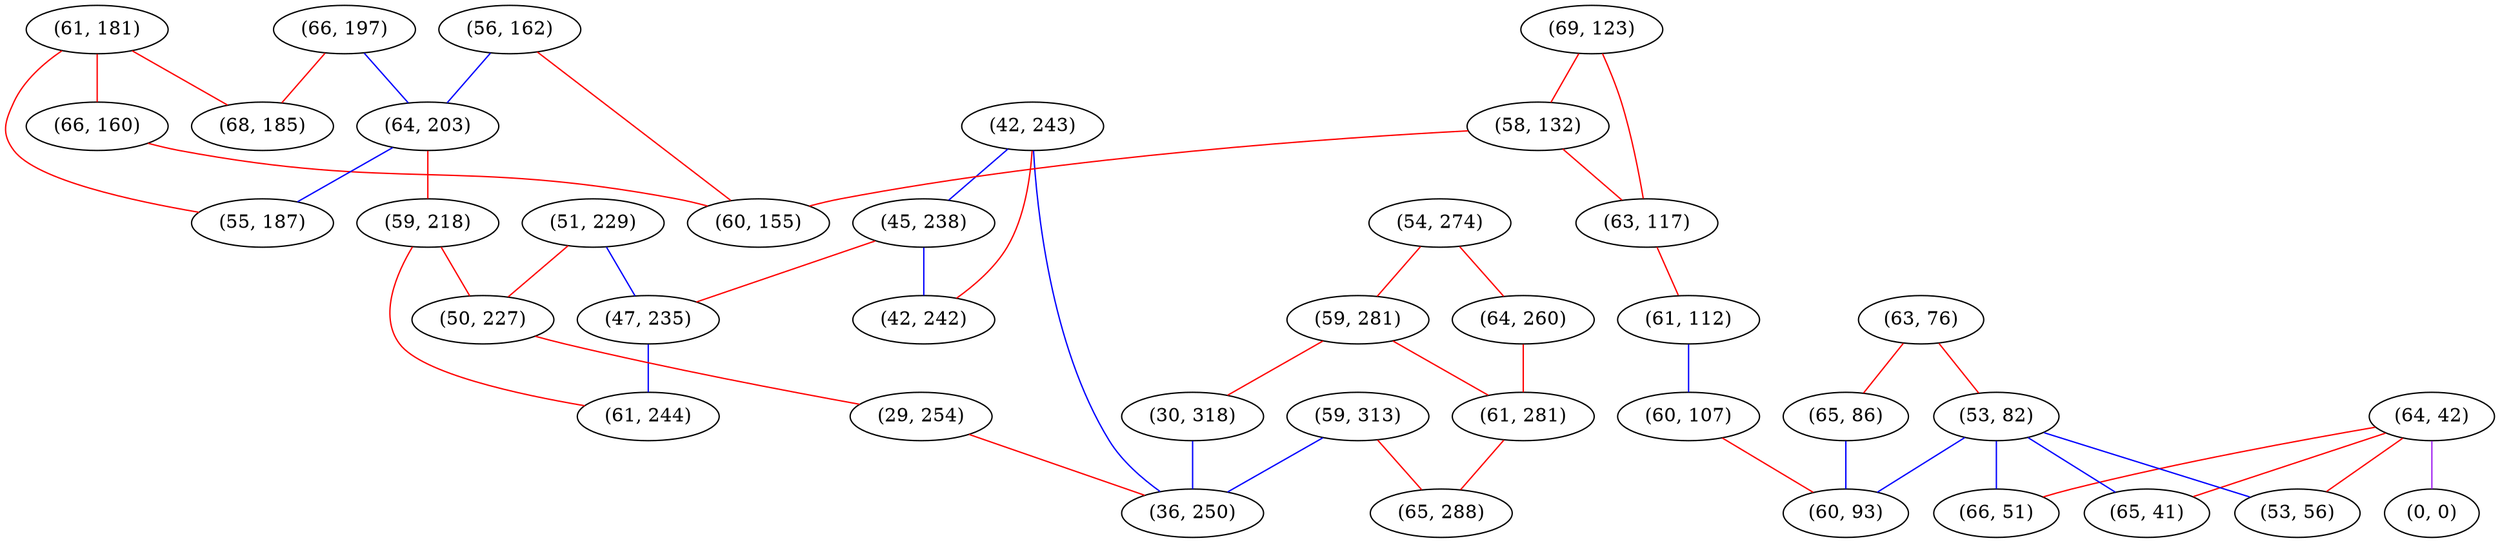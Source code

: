 graph "" {
"(69, 123)";
"(42, 243)";
"(61, 181)";
"(63, 76)";
"(66, 160)";
"(54, 274)";
"(56, 162)";
"(66, 197)";
"(45, 238)";
"(51, 229)";
"(47, 235)";
"(64, 203)";
"(64, 42)";
"(53, 82)";
"(58, 132)";
"(0, 0)";
"(66, 51)";
"(59, 281)";
"(60, 155)";
"(30, 318)";
"(65, 86)";
"(63, 117)";
"(61, 112)";
"(59, 218)";
"(50, 227)";
"(60, 107)";
"(55, 187)";
"(29, 254)";
"(61, 244)";
"(59, 313)";
"(42, 242)";
"(36, 250)";
"(68, 185)";
"(65, 41)";
"(64, 260)";
"(61, 281)";
"(65, 288)";
"(60, 93)";
"(53, 56)";
"(69, 123)" -- "(63, 117)"  [color=red, key=0, weight=1];
"(69, 123)" -- "(58, 132)"  [color=red, key=0, weight=1];
"(42, 243)" -- "(45, 238)"  [color=blue, key=0, weight=3];
"(42, 243)" -- "(36, 250)"  [color=blue, key=0, weight=3];
"(42, 243)" -- "(42, 242)"  [color=red, key=0, weight=1];
"(61, 181)" -- "(55, 187)"  [color=red, key=0, weight=1];
"(61, 181)" -- "(68, 185)"  [color=red, key=0, weight=1];
"(61, 181)" -- "(66, 160)"  [color=red, key=0, weight=1];
"(63, 76)" -- "(65, 86)"  [color=red, key=0, weight=1];
"(63, 76)" -- "(53, 82)"  [color=red, key=0, weight=1];
"(66, 160)" -- "(60, 155)"  [color=red, key=0, weight=1];
"(54, 274)" -- "(59, 281)"  [color=red, key=0, weight=1];
"(54, 274)" -- "(64, 260)"  [color=red, key=0, weight=1];
"(56, 162)" -- "(64, 203)"  [color=blue, key=0, weight=3];
"(56, 162)" -- "(60, 155)"  [color=red, key=0, weight=1];
"(66, 197)" -- "(64, 203)"  [color=blue, key=0, weight=3];
"(66, 197)" -- "(68, 185)"  [color=red, key=0, weight=1];
"(45, 238)" -- "(47, 235)"  [color=red, key=0, weight=1];
"(45, 238)" -- "(42, 242)"  [color=blue, key=0, weight=3];
"(51, 229)" -- "(47, 235)"  [color=blue, key=0, weight=3];
"(51, 229)" -- "(50, 227)"  [color=red, key=0, weight=1];
"(47, 235)" -- "(61, 244)"  [color=blue, key=0, weight=3];
"(64, 203)" -- "(55, 187)"  [color=blue, key=0, weight=3];
"(64, 203)" -- "(59, 218)"  [color=red, key=0, weight=1];
"(64, 42)" -- "(0, 0)"  [color=purple, key=0, weight=4];
"(64, 42)" -- "(66, 51)"  [color=red, key=0, weight=1];
"(64, 42)" -- "(65, 41)"  [color=red, key=0, weight=1];
"(64, 42)" -- "(53, 56)"  [color=red, key=0, weight=1];
"(53, 82)" -- "(60, 93)"  [color=blue, key=0, weight=3];
"(53, 82)" -- "(66, 51)"  [color=blue, key=0, weight=3];
"(53, 82)" -- "(65, 41)"  [color=blue, key=0, weight=3];
"(53, 82)" -- "(53, 56)"  [color=blue, key=0, weight=3];
"(58, 132)" -- "(63, 117)"  [color=red, key=0, weight=1];
"(58, 132)" -- "(60, 155)"  [color=red, key=0, weight=1];
"(59, 281)" -- "(61, 281)"  [color=red, key=0, weight=1];
"(59, 281)" -- "(30, 318)"  [color=red, key=0, weight=1];
"(30, 318)" -- "(36, 250)"  [color=blue, key=0, weight=3];
"(65, 86)" -- "(60, 93)"  [color=blue, key=0, weight=3];
"(63, 117)" -- "(61, 112)"  [color=red, key=0, weight=1];
"(61, 112)" -- "(60, 107)"  [color=blue, key=0, weight=3];
"(59, 218)" -- "(61, 244)"  [color=red, key=0, weight=1];
"(59, 218)" -- "(50, 227)"  [color=red, key=0, weight=1];
"(50, 227)" -- "(29, 254)"  [color=red, key=0, weight=1];
"(60, 107)" -- "(60, 93)"  [color=red, key=0, weight=1];
"(29, 254)" -- "(36, 250)"  [color=red, key=0, weight=1];
"(59, 313)" -- "(36, 250)"  [color=blue, key=0, weight=3];
"(59, 313)" -- "(65, 288)"  [color=red, key=0, weight=1];
"(64, 260)" -- "(61, 281)"  [color=red, key=0, weight=1];
"(61, 281)" -- "(65, 288)"  [color=red, key=0, weight=1];
}

